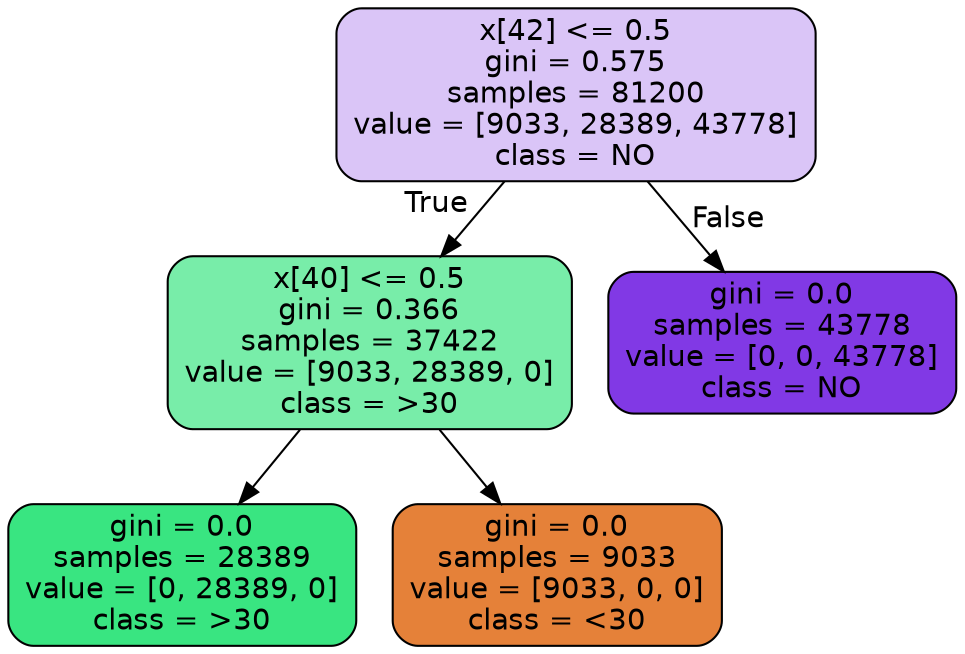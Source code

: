 digraph Tree {
node [shape=box, style="filled, rounded", color="black", fontname="helvetica"] ;
edge [fontname="helvetica"] ;
0 [label="x[42] <= 0.5\ngini = 0.575\nsamples = 81200\nvalue = [9033, 28389, 43778]\nclass = NO", fillcolor="#dac5f7"] ;
1 [label="x[40] <= 0.5\ngini = 0.366\nsamples = 37422\nvalue = [9033, 28389, 0]\nclass = >30", fillcolor="#78eda9"] ;
0 -> 1 [labeldistance=2.5, labelangle=45, headlabel="True"] ;
2 [label="gini = 0.0\nsamples = 28389\nvalue = [0, 28389, 0]\nclass = >30", fillcolor="#39e581"] ;
1 -> 2 ;
3 [label="gini = 0.0\nsamples = 9033\nvalue = [9033, 0, 0]\nclass = <30", fillcolor="#e58139"] ;
1 -> 3 ;
4 [label="gini = 0.0\nsamples = 43778\nvalue = [0, 0, 43778]\nclass = NO", fillcolor="#8139e5"] ;
0 -> 4 [labeldistance=2.5, labelangle=-45, headlabel="False"] ;
}